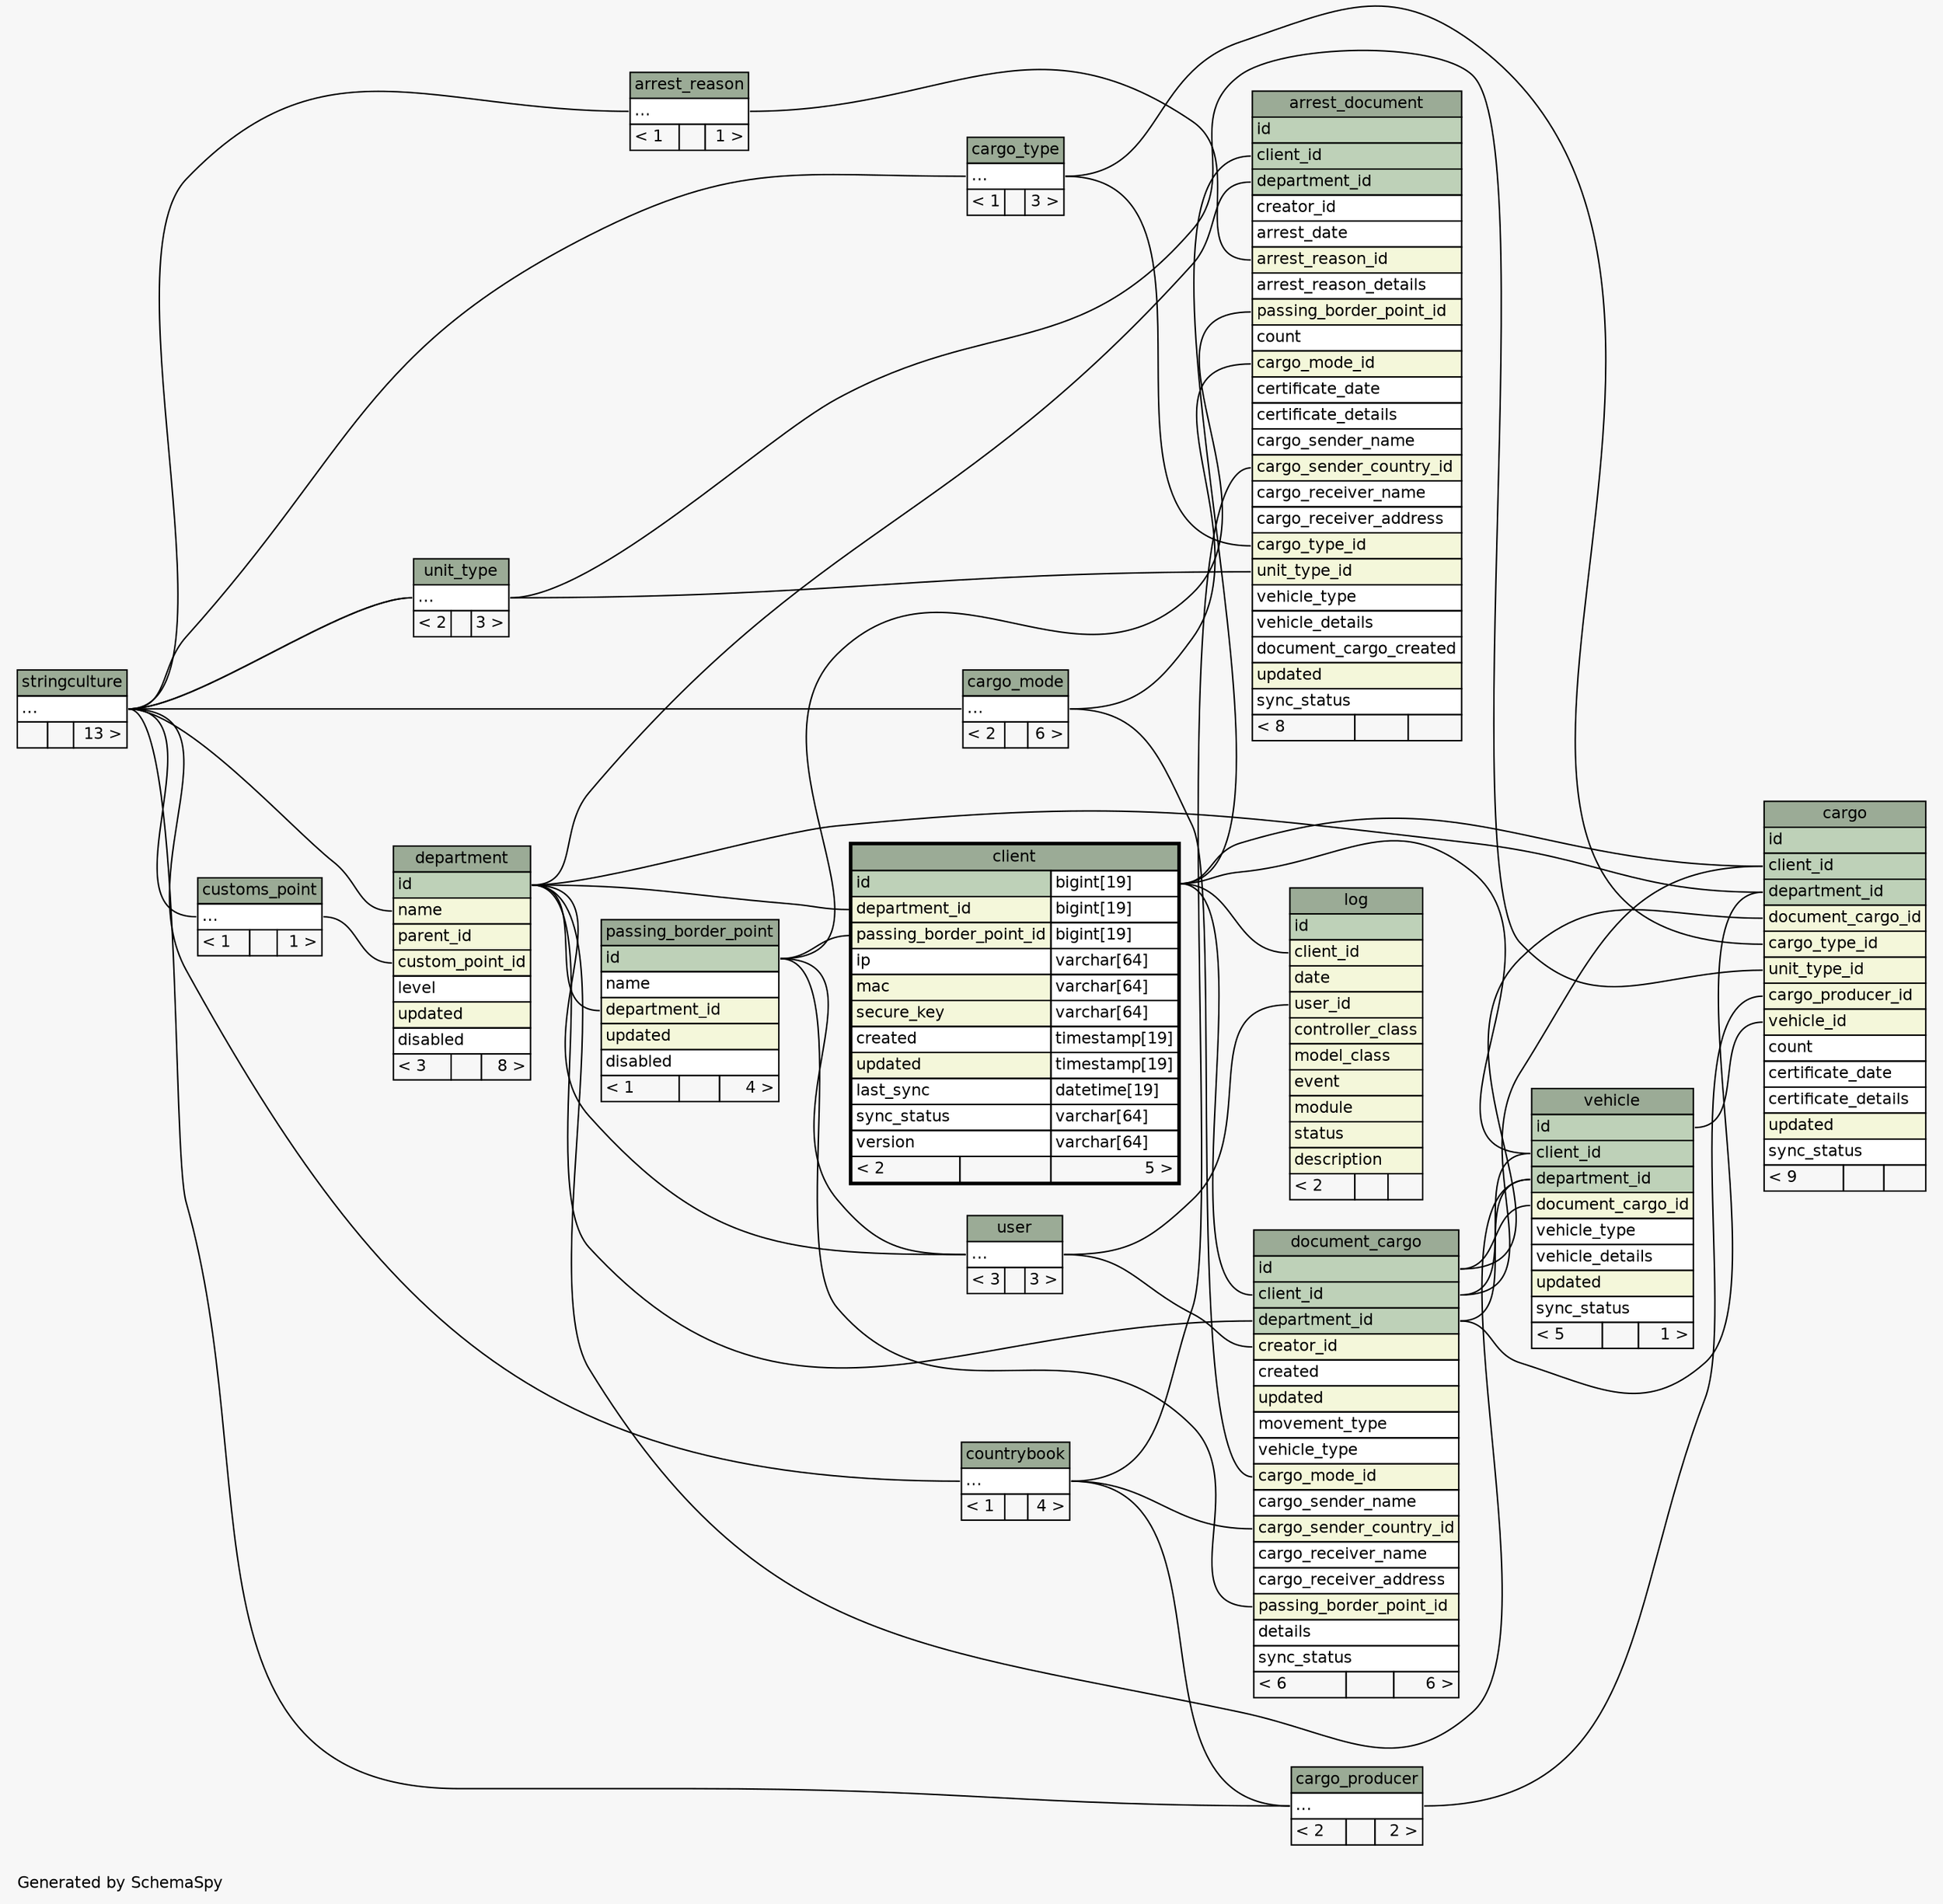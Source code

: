 // dot 2.26.3 on Windows Vista 6.0
// SchemaSpy rev 514
digraph "twoDegreesRelationshipsDiagram" {
  graph [
    rankdir="RL"
    bgcolor="#f7f7f7"
    label="\nGenerated by SchemaSpy"
    labeljust="l"
    nodesep="0.18"
    ranksep="0.46"
    fontname="Helvetica"
    fontsize="11"
  ];
  node [
    fontname="Helvetica"
    fontsize="11"
    shape="plaintext"
  ];
  edge [
    arrowsize="0.8"
  ];
  "arrest_document":"arrest_reason_id":w -> "arrest_reason":"elipses":e [arrowhead=none arrowtail=crowodot];
  "arrest_document":"cargo_mode_id":w -> "cargo_mode":"elipses":e [arrowhead=none arrowtail=crowodot];
  "arrest_document":"cargo_sender_country_id":w -> "countrybook":"elipses":e [arrowhead=none arrowtail=crowodot];
  "arrest_document":"cargo_type_id":w -> "cargo_type":"elipses":e [arrowhead=none arrowtail=crowodot];
  "arrest_document":"client_id":w -> "client":"id.type":e [arrowhead=none arrowtail=crowodot];
  "arrest_document":"department_id":w -> "department":"id":e [arrowhead=none arrowtail=crowodot];
  "arrest_document":"passing_border_point_id":w -> "passing_border_point":"id":e [arrowhead=none arrowtail=crowodot];
  "arrest_document":"unit_type_id":w -> "unit_type":"elipses":e [arrowhead=none arrowtail=crowodot];
  "arrest_reason":"elipses":w -> "stringculture":"elipses":e [arrowhead=none arrowtail=crowodot];
  "cargo":"cargo_producer_id":w -> "cargo_producer":"elipses":e [arrowhead=none arrowtail=crowodot];
  "cargo":"cargo_type_id":w -> "cargo_type":"elipses":e [arrowhead=none arrowtail=crowodot];
  "cargo":"client_id":w -> "client":"id.type":e [arrowhead=none arrowtail=crowodot];
  "cargo":"client_id":w -> "document_cargo":"client_id":e [arrowhead=none arrowtail=crowodot];
  "cargo":"department_id":w -> "department":"id":e [arrowhead=none arrowtail=crowodot];
  "cargo":"department_id":w -> "document_cargo":"department_id":e [arrowhead=none arrowtail=crowodot];
  "cargo":"document_cargo_id":w -> "document_cargo":"id":e [arrowhead=none arrowtail=crowodot];
  "cargo":"unit_type_id":w -> "unit_type":"elipses":e [arrowhead=none arrowtail=crowodot];
  "cargo":"vehicle_id":w -> "vehicle":"id":e [arrowhead=none arrowtail=crowodot];
  "cargo_mode":"elipses":w -> "stringculture":"elipses":e [arrowhead=none arrowtail=crowodot];
  "cargo_producer":"elipses":w -> "countrybook":"elipses":e [arrowhead=none arrowtail=crowodot];
  "cargo_producer":"elipses":w -> "stringculture":"elipses":e [arrowhead=none arrowtail=crowodot];
  "cargo_type":"elipses":w -> "stringculture":"elipses":e [arrowhead=none arrowtail=crowodot];
  "client":"department_id":w -> "department":"id":e [arrowhead=none arrowtail=crowodot];
  "client":"passing_border_point_id":w -> "passing_border_point":"id":e [arrowhead=none arrowtail=crowodot];
  "countrybook":"elipses":w -> "stringculture":"elipses":e [arrowhead=none arrowtail=crowodot];
  "customs_point":"elipses":w -> "stringculture":"elipses":e [arrowhead=none arrowtail=crowodot];
  "department":"custom_point_id":w -> "customs_point":"elipses":e [arrowhead=none arrowtail=crowodot];
  "department":"name":w -> "stringculture":"elipses":e [arrowhead=none arrowtail=crowodot];
  "document_cargo":"cargo_mode_id":w -> "cargo_mode":"elipses":e [arrowhead=none arrowtail=crowodot];
  "document_cargo":"cargo_sender_country_id":w -> "countrybook":"elipses":e [arrowhead=none arrowtail=crowodot];
  "document_cargo":"client_id":w -> "client":"id.type":e [arrowhead=none arrowtail=crowodot];
  "document_cargo":"creator_id":w -> "user":"elipses":e [arrowhead=none arrowtail=crowodot];
  "document_cargo":"department_id":w -> "department":"id":e [arrowhead=none arrowtail=crowodot];
  "document_cargo":"passing_border_point_id":w -> "passing_border_point":"id":e [arrowhead=none arrowtail=crowodot];
  "log":"client_id":w -> "client":"id.type":e [arrowhead=none arrowtail=crowodot];
  "log":"user_id":w -> "user":"elipses":e [arrowhead=none arrowtail=crowodot];
  "passing_border_point":"department_id":w -> "department":"id":e [arrowhead=none arrowtail=crowodot];
  "unit_type":"elipses":w -> "stringculture":"elipses":e [arrowhead=none arrowtail=crowodot];
  "unit_type":"elipses":w -> "stringculture":"elipses":e [arrowhead=none arrowtail=crowodot];
  "user":"elipses":w -> "department":"id":e [arrowhead=none arrowtail=crowodot];
  "user":"elipses":w -> "passing_border_point":"id":e [arrowhead=none arrowtail=crowodot];
  "vehicle":"client_id":w -> "client":"id.type":e [arrowhead=none arrowtail=crowodot];
  "vehicle":"client_id":w -> "document_cargo":"client_id":e [arrowhead=none arrowtail=crowodot];
  "vehicle":"department_id":w -> "department":"id":e [arrowhead=none arrowtail=crowodot];
  "vehicle":"department_id":w -> "document_cargo":"department_id":e [arrowhead=none arrowtail=crowodot];
  "vehicle":"document_cargo_id":w -> "document_cargo":"id":e [arrowhead=none arrowtail=crowodot];
  "arrest_document" [
    label=<
    <TABLE BORDER="0" CELLBORDER="1" CELLSPACING="0" BGCOLOR="#ffffff">
      <TR><TD COLSPAN="3" BGCOLOR="#9bab96" ALIGN="CENTER">arrest_document</TD></TR>
      <TR><TD PORT="id" COLSPAN="3" BGCOLOR="#bed1b8" ALIGN="LEFT">id</TD></TR>
      <TR><TD PORT="client_id" COLSPAN="3" BGCOLOR="#bed1b8" ALIGN="LEFT">client_id</TD></TR>
      <TR><TD PORT="department_id" COLSPAN="3" BGCOLOR="#bed1b8" ALIGN="LEFT">department_id</TD></TR>
      <TR><TD PORT="creator_id" COLSPAN="3" ALIGN="LEFT">creator_id</TD></TR>
      <TR><TD PORT="arrest_date" COLSPAN="3" ALIGN="LEFT">arrest_date</TD></TR>
      <TR><TD PORT="arrest_reason_id" COLSPAN="3" BGCOLOR="#f4f7da" ALIGN="LEFT">arrest_reason_id</TD></TR>
      <TR><TD PORT="arrest_reason_details" COLSPAN="3" ALIGN="LEFT">arrest_reason_details</TD></TR>
      <TR><TD PORT="passing_border_point_id" COLSPAN="3" BGCOLOR="#f4f7da" ALIGN="LEFT">passing_border_point_id</TD></TR>
      <TR><TD PORT="count" COLSPAN="3" ALIGN="LEFT">count</TD></TR>
      <TR><TD PORT="cargo_mode_id" COLSPAN="3" BGCOLOR="#f4f7da" ALIGN="LEFT">cargo_mode_id</TD></TR>
      <TR><TD PORT="certificate_date" COLSPAN="3" ALIGN="LEFT">certificate_date</TD></TR>
      <TR><TD PORT="certificate_details" COLSPAN="3" ALIGN="LEFT">certificate_details</TD></TR>
      <TR><TD PORT="cargo_sender_name" COLSPAN="3" ALIGN="LEFT">cargo_sender_name</TD></TR>
      <TR><TD PORT="cargo_sender_country_id" COLSPAN="3" BGCOLOR="#f4f7da" ALIGN="LEFT">cargo_sender_country_id</TD></TR>
      <TR><TD PORT="cargo_receiver_name" COLSPAN="3" ALIGN="LEFT">cargo_receiver_name</TD></TR>
      <TR><TD PORT="cargo_receiver_address" COLSPAN="3" ALIGN="LEFT">cargo_receiver_address</TD></TR>
      <TR><TD PORT="cargo_type_id" COLSPAN="3" BGCOLOR="#f4f7da" ALIGN="LEFT">cargo_type_id</TD></TR>
      <TR><TD PORT="unit_type_id" COLSPAN="3" BGCOLOR="#f4f7da" ALIGN="LEFT">unit_type_id</TD></TR>
      <TR><TD PORT="vehicle_type" COLSPAN="3" ALIGN="LEFT">vehicle_type</TD></TR>
      <TR><TD PORT="vehicle_details" COLSPAN="3" ALIGN="LEFT">vehicle_details</TD></TR>
      <TR><TD PORT="document_cargo_created" COLSPAN="3" ALIGN="LEFT">document_cargo_created</TD></TR>
      <TR><TD PORT="updated" COLSPAN="3" BGCOLOR="#f4f7da" ALIGN="LEFT">updated</TD></TR>
      <TR><TD PORT="sync_status" COLSPAN="3" ALIGN="LEFT">sync_status</TD></TR>
      <TR><TD ALIGN="LEFT" BGCOLOR="#f7f7f7">&lt; 8</TD><TD ALIGN="RIGHT" BGCOLOR="#f7f7f7">  </TD><TD ALIGN="RIGHT" BGCOLOR="#f7f7f7">  </TD></TR>
    </TABLE>>
    URL="arrest_document.html"
    tooltip="arrest_document"
  ];
  "arrest_reason" [
    label=<
    <TABLE BORDER="0" CELLBORDER="1" CELLSPACING="0" BGCOLOR="#ffffff">
      <TR><TD COLSPAN="3" BGCOLOR="#9bab96" ALIGN="CENTER">arrest_reason</TD></TR>
      <TR><TD PORT="elipses" COLSPAN="3" ALIGN="LEFT">...</TD></TR>
      <TR><TD ALIGN="LEFT" BGCOLOR="#f7f7f7">&lt; 1</TD><TD ALIGN="RIGHT" BGCOLOR="#f7f7f7">  </TD><TD ALIGN="RIGHT" BGCOLOR="#f7f7f7">1 &gt;</TD></TR>
    </TABLE>>
    URL="arrest_reason.html"
    tooltip="arrest_reason"
  ];
  "cargo" [
    label=<
    <TABLE BORDER="0" CELLBORDER="1" CELLSPACING="0" BGCOLOR="#ffffff">
      <TR><TD COLSPAN="3" BGCOLOR="#9bab96" ALIGN="CENTER">cargo</TD></TR>
      <TR><TD PORT="id" COLSPAN="3" BGCOLOR="#bed1b8" ALIGN="LEFT">id</TD></TR>
      <TR><TD PORT="client_id" COLSPAN="3" BGCOLOR="#bed1b8" ALIGN="LEFT">client_id</TD></TR>
      <TR><TD PORT="department_id" COLSPAN="3" BGCOLOR="#bed1b8" ALIGN="LEFT">department_id</TD></TR>
      <TR><TD PORT="document_cargo_id" COLSPAN="3" BGCOLOR="#f4f7da" ALIGN="LEFT">document_cargo_id</TD></TR>
      <TR><TD PORT="cargo_type_id" COLSPAN="3" BGCOLOR="#f4f7da" ALIGN="LEFT">cargo_type_id</TD></TR>
      <TR><TD PORT="unit_type_id" COLSPAN="3" BGCOLOR="#f4f7da" ALIGN="LEFT">unit_type_id</TD></TR>
      <TR><TD PORT="cargo_producer_id" COLSPAN="3" BGCOLOR="#f4f7da" ALIGN="LEFT">cargo_producer_id</TD></TR>
      <TR><TD PORT="vehicle_id" COLSPAN="3" BGCOLOR="#f4f7da" ALIGN="LEFT">vehicle_id</TD></TR>
      <TR><TD PORT="count" COLSPAN="3" ALIGN="LEFT">count</TD></TR>
      <TR><TD PORT="certificate_date" COLSPAN="3" ALIGN="LEFT">certificate_date</TD></TR>
      <TR><TD PORT="certificate_details" COLSPAN="3" ALIGN="LEFT">certificate_details</TD></TR>
      <TR><TD PORT="updated" COLSPAN="3" BGCOLOR="#f4f7da" ALIGN="LEFT">updated</TD></TR>
      <TR><TD PORT="sync_status" COLSPAN="3" ALIGN="LEFT">sync_status</TD></TR>
      <TR><TD ALIGN="LEFT" BGCOLOR="#f7f7f7">&lt; 9</TD><TD ALIGN="RIGHT" BGCOLOR="#f7f7f7">  </TD><TD ALIGN="RIGHT" BGCOLOR="#f7f7f7">  </TD></TR>
    </TABLE>>
    URL="cargo.html"
    tooltip="cargo"
  ];
  "cargo_mode" [
    label=<
    <TABLE BORDER="0" CELLBORDER="1" CELLSPACING="0" BGCOLOR="#ffffff">
      <TR><TD COLSPAN="3" BGCOLOR="#9bab96" ALIGN="CENTER">cargo_mode</TD></TR>
      <TR><TD PORT="elipses" COLSPAN="3" ALIGN="LEFT">...</TD></TR>
      <TR><TD ALIGN="LEFT" BGCOLOR="#f7f7f7">&lt; 2</TD><TD ALIGN="RIGHT" BGCOLOR="#f7f7f7">  </TD><TD ALIGN="RIGHT" BGCOLOR="#f7f7f7">6 &gt;</TD></TR>
    </TABLE>>
    URL="cargo_mode.html"
    tooltip="cargo_mode"
  ];
  "cargo_producer" [
    label=<
    <TABLE BORDER="0" CELLBORDER="1" CELLSPACING="0" BGCOLOR="#ffffff">
      <TR><TD COLSPAN="3" BGCOLOR="#9bab96" ALIGN="CENTER">cargo_producer</TD></TR>
      <TR><TD PORT="elipses" COLSPAN="3" ALIGN="LEFT">...</TD></TR>
      <TR><TD ALIGN="LEFT" BGCOLOR="#f7f7f7">&lt; 2</TD><TD ALIGN="RIGHT" BGCOLOR="#f7f7f7">  </TD><TD ALIGN="RIGHT" BGCOLOR="#f7f7f7">2 &gt;</TD></TR>
    </TABLE>>
    URL="cargo_producer.html"
    tooltip="cargo_producer"
  ];
  "cargo_type" [
    label=<
    <TABLE BORDER="0" CELLBORDER="1" CELLSPACING="0" BGCOLOR="#ffffff">
      <TR><TD COLSPAN="3" BGCOLOR="#9bab96" ALIGN="CENTER">cargo_type</TD></TR>
      <TR><TD PORT="elipses" COLSPAN="3" ALIGN="LEFT">...</TD></TR>
      <TR><TD ALIGN="LEFT" BGCOLOR="#f7f7f7">&lt; 1</TD><TD ALIGN="RIGHT" BGCOLOR="#f7f7f7">  </TD><TD ALIGN="RIGHT" BGCOLOR="#f7f7f7">3 &gt;</TD></TR>
    </TABLE>>
    URL="cargo_type.html"
    tooltip="cargo_type"
  ];
  "client" [
    label=<
    <TABLE BORDER="2" CELLBORDER="1" CELLSPACING="0" BGCOLOR="#ffffff">
      <TR><TD COLSPAN="3" BGCOLOR="#9bab96" ALIGN="CENTER">client</TD></TR>
      <TR><TD PORT="id" COLSPAN="2" BGCOLOR="#bed1b8" ALIGN="LEFT">id</TD><TD PORT="id.type" ALIGN="LEFT">bigint[19]</TD></TR>
      <TR><TD PORT="department_id" COLSPAN="2" BGCOLOR="#f4f7da" ALIGN="LEFT">department_id</TD><TD PORT="department_id.type" ALIGN="LEFT">bigint[19]</TD></TR>
      <TR><TD PORT="passing_border_point_id" COLSPAN="2" BGCOLOR="#f4f7da" ALIGN="LEFT">passing_border_point_id</TD><TD PORT="passing_border_point_id.type" ALIGN="LEFT">bigint[19]</TD></TR>
      <TR><TD PORT="ip" COLSPAN="2" ALIGN="LEFT">ip</TD><TD PORT="ip.type" ALIGN="LEFT">varchar[64]</TD></TR>
      <TR><TD PORT="mac" COLSPAN="2" BGCOLOR="#f4f7da" ALIGN="LEFT">mac</TD><TD PORT="mac.type" ALIGN="LEFT">varchar[64]</TD></TR>
      <TR><TD PORT="secure_key" COLSPAN="2" BGCOLOR="#f4f7da" ALIGN="LEFT">secure_key</TD><TD PORT="secure_key.type" ALIGN="LEFT">varchar[64]</TD></TR>
      <TR><TD PORT="created" COLSPAN="2" ALIGN="LEFT">created</TD><TD PORT="created.type" ALIGN="LEFT">timestamp[19]</TD></TR>
      <TR><TD PORT="updated" COLSPAN="2" BGCOLOR="#f4f7da" ALIGN="LEFT">updated</TD><TD PORT="updated.type" ALIGN="LEFT">timestamp[19]</TD></TR>
      <TR><TD PORT="last_sync" COLSPAN="2" ALIGN="LEFT">last_sync</TD><TD PORT="last_sync.type" ALIGN="LEFT">datetime[19]</TD></TR>
      <TR><TD PORT="sync_status" COLSPAN="2" ALIGN="LEFT">sync_status</TD><TD PORT="sync_status.type" ALIGN="LEFT">varchar[64]</TD></TR>
      <TR><TD PORT="version" COLSPAN="2" ALIGN="LEFT">version</TD><TD PORT="version.type" ALIGN="LEFT">varchar[64]</TD></TR>
      <TR><TD ALIGN="LEFT" BGCOLOR="#f7f7f7">&lt; 2</TD><TD ALIGN="RIGHT" BGCOLOR="#f7f7f7">  </TD><TD ALIGN="RIGHT" BGCOLOR="#f7f7f7">5 &gt;</TD></TR>
    </TABLE>>
    URL="client.html"
    tooltip="client"
  ];
  "countrybook" [
    label=<
    <TABLE BORDER="0" CELLBORDER="1" CELLSPACING="0" BGCOLOR="#ffffff">
      <TR><TD COLSPAN="3" BGCOLOR="#9bab96" ALIGN="CENTER">countrybook</TD></TR>
      <TR><TD PORT="elipses" COLSPAN="3" ALIGN="LEFT">...</TD></TR>
      <TR><TD ALIGN="LEFT" BGCOLOR="#f7f7f7">&lt; 1</TD><TD ALIGN="RIGHT" BGCOLOR="#f7f7f7">  </TD><TD ALIGN="RIGHT" BGCOLOR="#f7f7f7">4 &gt;</TD></TR>
    </TABLE>>
    URL="countrybook.html"
    tooltip="countrybook"
  ];
  "customs_point" [
    label=<
    <TABLE BORDER="0" CELLBORDER="1" CELLSPACING="0" BGCOLOR="#ffffff">
      <TR><TD COLSPAN="3" BGCOLOR="#9bab96" ALIGN="CENTER">customs_point</TD></TR>
      <TR><TD PORT="elipses" COLSPAN="3" ALIGN="LEFT">...</TD></TR>
      <TR><TD ALIGN="LEFT" BGCOLOR="#f7f7f7">&lt; 1</TD><TD ALIGN="RIGHT" BGCOLOR="#f7f7f7">  </TD><TD ALIGN="RIGHT" BGCOLOR="#f7f7f7">1 &gt;</TD></TR>
    </TABLE>>
    URL="customs_point.html"
    tooltip="customs_point"
  ];
  "department" [
    label=<
    <TABLE BORDER="0" CELLBORDER="1" CELLSPACING="0" BGCOLOR="#ffffff">
      <TR><TD COLSPAN="3" BGCOLOR="#9bab96" ALIGN="CENTER">department</TD></TR>
      <TR><TD PORT="id" COLSPAN="3" BGCOLOR="#bed1b8" ALIGN="LEFT">id</TD></TR>
      <TR><TD PORT="name" COLSPAN="3" BGCOLOR="#f4f7da" ALIGN="LEFT">name</TD></TR>
      <TR><TD PORT="parent_id" COLSPAN="3" BGCOLOR="#f4f7da" ALIGN="LEFT">parent_id</TD></TR>
      <TR><TD PORT="custom_point_id" COLSPAN="3" BGCOLOR="#f4f7da" ALIGN="LEFT">custom_point_id</TD></TR>
      <TR><TD PORT="level" COLSPAN="3" ALIGN="LEFT">level</TD></TR>
      <TR><TD PORT="updated" COLSPAN="3" BGCOLOR="#f4f7da" ALIGN="LEFT">updated</TD></TR>
      <TR><TD PORT="disabled" COLSPAN="3" ALIGN="LEFT">disabled</TD></TR>
      <TR><TD ALIGN="LEFT" BGCOLOR="#f7f7f7">&lt; 3</TD><TD ALIGN="RIGHT" BGCOLOR="#f7f7f7">  </TD><TD ALIGN="RIGHT" BGCOLOR="#f7f7f7">8 &gt;</TD></TR>
    </TABLE>>
    URL="department.html"
    tooltip="department"
  ];
  "document_cargo" [
    label=<
    <TABLE BORDER="0" CELLBORDER="1" CELLSPACING="0" BGCOLOR="#ffffff">
      <TR><TD COLSPAN="3" BGCOLOR="#9bab96" ALIGN="CENTER">document_cargo</TD></TR>
      <TR><TD PORT="id" COLSPAN="3" BGCOLOR="#bed1b8" ALIGN="LEFT">id</TD></TR>
      <TR><TD PORT="client_id" COLSPAN="3" BGCOLOR="#bed1b8" ALIGN="LEFT">client_id</TD></TR>
      <TR><TD PORT="department_id" COLSPAN="3" BGCOLOR="#bed1b8" ALIGN="LEFT">department_id</TD></TR>
      <TR><TD PORT="creator_id" COLSPAN="3" BGCOLOR="#f4f7da" ALIGN="LEFT">creator_id</TD></TR>
      <TR><TD PORT="created" COLSPAN="3" ALIGN="LEFT">created</TD></TR>
      <TR><TD PORT="updated" COLSPAN="3" BGCOLOR="#f4f7da" ALIGN="LEFT">updated</TD></TR>
      <TR><TD PORT="movement_type" COLSPAN="3" ALIGN="LEFT">movement_type</TD></TR>
      <TR><TD PORT="vehicle_type" COLSPAN="3" ALIGN="LEFT">vehicle_type</TD></TR>
      <TR><TD PORT="cargo_mode_id" COLSPAN="3" BGCOLOR="#f4f7da" ALIGN="LEFT">cargo_mode_id</TD></TR>
      <TR><TD PORT="cargo_sender_name" COLSPAN="3" ALIGN="LEFT">cargo_sender_name</TD></TR>
      <TR><TD PORT="cargo_sender_country_id" COLSPAN="3" BGCOLOR="#f4f7da" ALIGN="LEFT">cargo_sender_country_id</TD></TR>
      <TR><TD PORT="cargo_receiver_name" COLSPAN="3" ALIGN="LEFT">cargo_receiver_name</TD></TR>
      <TR><TD PORT="cargo_receiver_address" COLSPAN="3" ALIGN="LEFT">cargo_receiver_address</TD></TR>
      <TR><TD PORT="passing_border_point_id" COLSPAN="3" BGCOLOR="#f4f7da" ALIGN="LEFT">passing_border_point_id</TD></TR>
      <TR><TD PORT="details" COLSPAN="3" ALIGN="LEFT">details</TD></TR>
      <TR><TD PORT="sync_status" COLSPAN="3" ALIGN="LEFT">sync_status</TD></TR>
      <TR><TD ALIGN="LEFT" BGCOLOR="#f7f7f7">&lt; 6</TD><TD ALIGN="RIGHT" BGCOLOR="#f7f7f7">  </TD><TD ALIGN="RIGHT" BGCOLOR="#f7f7f7">6 &gt;</TD></TR>
    </TABLE>>
    URL="document_cargo.html"
    tooltip="document_cargo"
  ];
  "log" [
    label=<
    <TABLE BORDER="0" CELLBORDER="1" CELLSPACING="0" BGCOLOR="#ffffff">
      <TR><TD COLSPAN="3" BGCOLOR="#9bab96" ALIGN="CENTER">log</TD></TR>
      <TR><TD PORT="id" COLSPAN="3" BGCOLOR="#bed1b8" ALIGN="LEFT">id</TD></TR>
      <TR><TD PORT="client_id" COLSPAN="3" BGCOLOR="#f4f7da" ALIGN="LEFT">client_id</TD></TR>
      <TR><TD PORT="date" COLSPAN="3" BGCOLOR="#f4f7da" ALIGN="LEFT">date</TD></TR>
      <TR><TD PORT="user_id" COLSPAN="3" BGCOLOR="#f4f7da" ALIGN="LEFT">user_id</TD></TR>
      <TR><TD PORT="controller_class" COLSPAN="3" BGCOLOR="#f4f7da" ALIGN="LEFT">controller_class</TD></TR>
      <TR><TD PORT="model_class" COLSPAN="3" BGCOLOR="#f4f7da" ALIGN="LEFT">model_class</TD></TR>
      <TR><TD PORT="event" COLSPAN="3" BGCOLOR="#f4f7da" ALIGN="LEFT">event</TD></TR>
      <TR><TD PORT="module" COLSPAN="3" BGCOLOR="#f4f7da" ALIGN="LEFT">module</TD></TR>
      <TR><TD PORT="status" COLSPAN="3" BGCOLOR="#f4f7da" ALIGN="LEFT">status</TD></TR>
      <TR><TD PORT="description" COLSPAN="3" BGCOLOR="#f4f7da" ALIGN="LEFT">description</TD></TR>
      <TR><TD ALIGN="LEFT" BGCOLOR="#f7f7f7">&lt; 2</TD><TD ALIGN="RIGHT" BGCOLOR="#f7f7f7">  </TD><TD ALIGN="RIGHT" BGCOLOR="#f7f7f7">  </TD></TR>
    </TABLE>>
    URL="log.html"
    tooltip="log"
  ];
  "passing_border_point" [
    label=<
    <TABLE BORDER="0" CELLBORDER="1" CELLSPACING="0" BGCOLOR="#ffffff">
      <TR><TD COLSPAN="3" BGCOLOR="#9bab96" ALIGN="CENTER">passing_border_point</TD></TR>
      <TR><TD PORT="id" COLSPAN="3" BGCOLOR="#bed1b8" ALIGN="LEFT">id</TD></TR>
      <TR><TD PORT="name" COLSPAN="3" ALIGN="LEFT">name</TD></TR>
      <TR><TD PORT="department_id" COLSPAN="3" BGCOLOR="#f4f7da" ALIGN="LEFT">department_id</TD></TR>
      <TR><TD PORT="updated" COLSPAN="3" BGCOLOR="#f4f7da" ALIGN="LEFT">updated</TD></TR>
      <TR><TD PORT="disabled" COLSPAN="3" ALIGN="LEFT">disabled</TD></TR>
      <TR><TD ALIGN="LEFT" BGCOLOR="#f7f7f7">&lt; 1</TD><TD ALIGN="RIGHT" BGCOLOR="#f7f7f7">  </TD><TD ALIGN="RIGHT" BGCOLOR="#f7f7f7">4 &gt;</TD></TR>
    </TABLE>>
    URL="passing_border_point.html"
    tooltip="passing_border_point"
  ];
  "stringculture" [
    label=<
    <TABLE BORDER="0" CELLBORDER="1" CELLSPACING="0" BGCOLOR="#ffffff">
      <TR><TD COLSPAN="3" BGCOLOR="#9bab96" ALIGN="CENTER">stringculture</TD></TR>
      <TR><TD PORT="elipses" COLSPAN="3" ALIGN="LEFT">...</TD></TR>
      <TR><TD ALIGN="LEFT" BGCOLOR="#f7f7f7">  </TD><TD ALIGN="RIGHT" BGCOLOR="#f7f7f7">  </TD><TD ALIGN="RIGHT" BGCOLOR="#f7f7f7">13 &gt;</TD></TR>
    </TABLE>>
    URL="stringculture.html"
    tooltip="stringculture"
  ];
  "unit_type" [
    label=<
    <TABLE BORDER="0" CELLBORDER="1" CELLSPACING="0" BGCOLOR="#ffffff">
      <TR><TD COLSPAN="3" BGCOLOR="#9bab96" ALIGN="CENTER">unit_type</TD></TR>
      <TR><TD PORT="elipses" COLSPAN="3" ALIGN="LEFT">...</TD></TR>
      <TR><TD ALIGN="LEFT" BGCOLOR="#f7f7f7">&lt; 2</TD><TD ALIGN="RIGHT" BGCOLOR="#f7f7f7">  </TD><TD ALIGN="RIGHT" BGCOLOR="#f7f7f7">3 &gt;</TD></TR>
    </TABLE>>
    URL="unit_type.html"
    tooltip="unit_type"
  ];
  "user" [
    label=<
    <TABLE BORDER="0" CELLBORDER="1" CELLSPACING="0" BGCOLOR="#ffffff">
      <TR><TD COLSPAN="3" BGCOLOR="#9bab96" ALIGN="CENTER">user</TD></TR>
      <TR><TD PORT="elipses" COLSPAN="3" ALIGN="LEFT">...</TD></TR>
      <TR><TD ALIGN="LEFT" BGCOLOR="#f7f7f7">&lt; 3</TD><TD ALIGN="RIGHT" BGCOLOR="#f7f7f7">  </TD><TD ALIGN="RIGHT" BGCOLOR="#f7f7f7">3 &gt;</TD></TR>
    </TABLE>>
    URL="user.html"
    tooltip="user"
  ];
  "vehicle" [
    label=<
    <TABLE BORDER="0" CELLBORDER="1" CELLSPACING="0" BGCOLOR="#ffffff">
      <TR><TD COLSPAN="3" BGCOLOR="#9bab96" ALIGN="CENTER">vehicle</TD></TR>
      <TR><TD PORT="id" COLSPAN="3" BGCOLOR="#bed1b8" ALIGN="LEFT">id</TD></TR>
      <TR><TD PORT="client_id" COLSPAN="3" BGCOLOR="#bed1b8" ALIGN="LEFT">client_id</TD></TR>
      <TR><TD PORT="department_id" COLSPAN="3" BGCOLOR="#bed1b8" ALIGN="LEFT">department_id</TD></TR>
      <TR><TD PORT="document_cargo_id" COLSPAN="3" BGCOLOR="#f4f7da" ALIGN="LEFT">document_cargo_id</TD></TR>
      <TR><TD PORT="vehicle_type" COLSPAN="3" ALIGN="LEFT">vehicle_type</TD></TR>
      <TR><TD PORT="vehicle_details" COLSPAN="3" ALIGN="LEFT">vehicle_details</TD></TR>
      <TR><TD PORT="updated" COLSPAN="3" BGCOLOR="#f4f7da" ALIGN="LEFT">updated</TD></TR>
      <TR><TD PORT="sync_status" COLSPAN="3" ALIGN="LEFT">sync_status</TD></TR>
      <TR><TD ALIGN="LEFT" BGCOLOR="#f7f7f7">&lt; 5</TD><TD ALIGN="RIGHT" BGCOLOR="#f7f7f7">  </TD><TD ALIGN="RIGHT" BGCOLOR="#f7f7f7">1 &gt;</TD></TR>
    </TABLE>>
    URL="vehicle.html"
    tooltip="vehicle"
  ];
}

